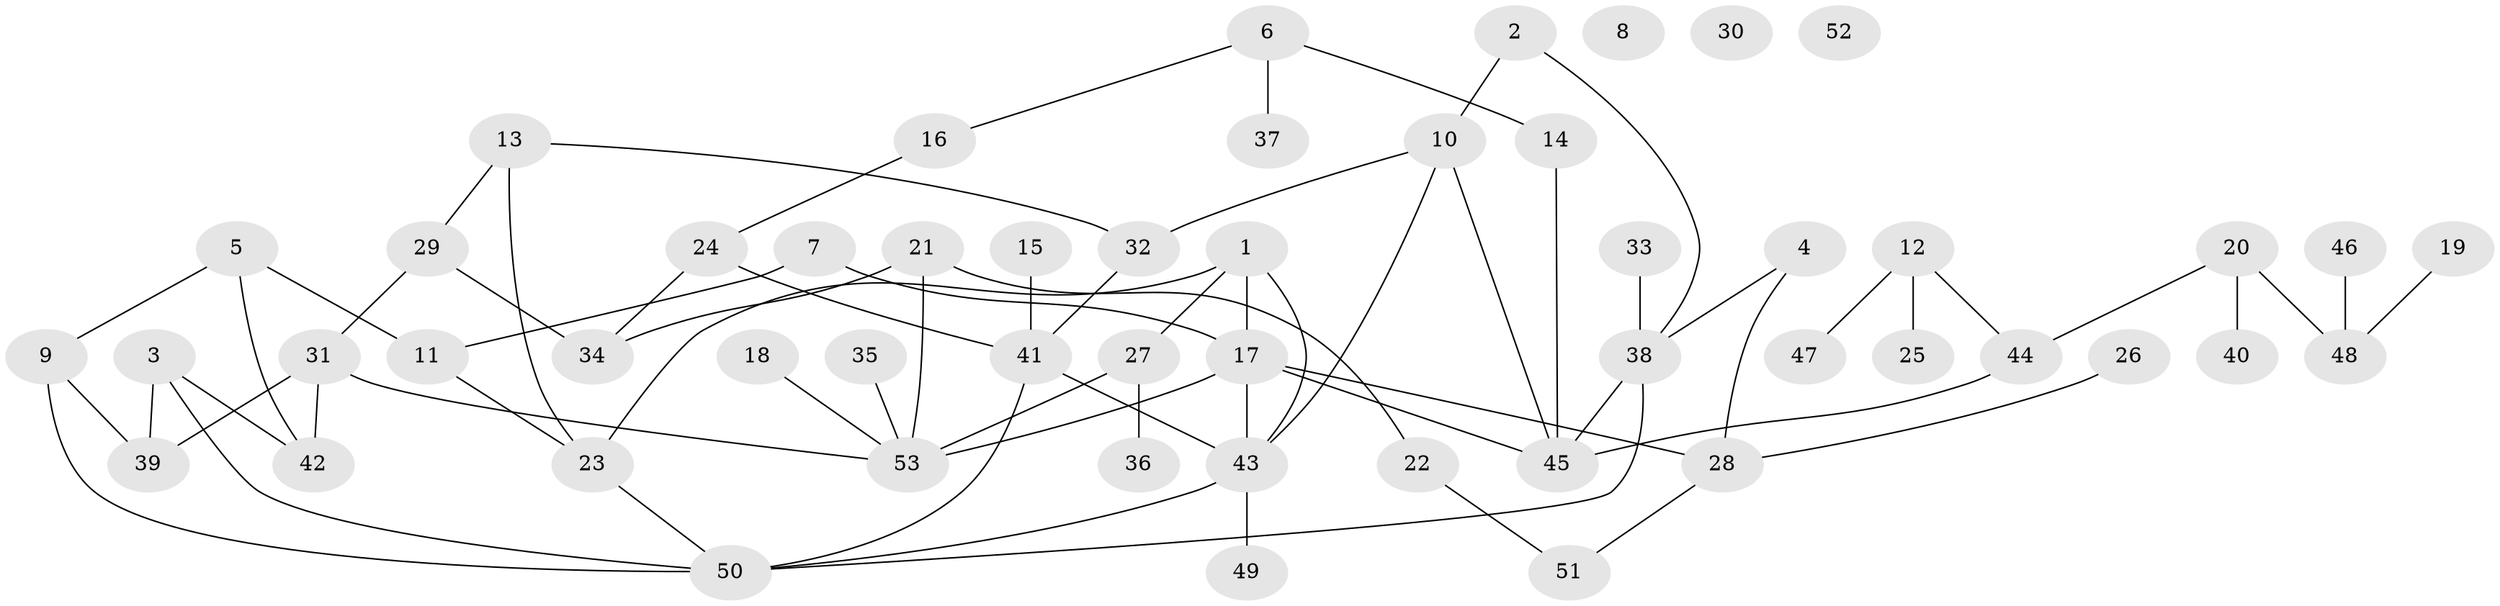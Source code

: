 // coarse degree distribution, {2: 0.19230769230769232, 0: 0.11538461538461539, 3: 0.11538461538461539, 1: 0.38461538461538464, 4: 0.07692307692307693, 7: 0.038461538461538464, 5: 0.038461538461538464, 9: 0.038461538461538464}
// Generated by graph-tools (version 1.1) at 2025/44/03/04/25 21:44:10]
// undirected, 53 vertices, 70 edges
graph export_dot {
graph [start="1"]
  node [color=gray90,style=filled];
  1;
  2;
  3;
  4;
  5;
  6;
  7;
  8;
  9;
  10;
  11;
  12;
  13;
  14;
  15;
  16;
  17;
  18;
  19;
  20;
  21;
  22;
  23;
  24;
  25;
  26;
  27;
  28;
  29;
  30;
  31;
  32;
  33;
  34;
  35;
  36;
  37;
  38;
  39;
  40;
  41;
  42;
  43;
  44;
  45;
  46;
  47;
  48;
  49;
  50;
  51;
  52;
  53;
  1 -- 17;
  1 -- 23;
  1 -- 27;
  1 -- 43;
  2 -- 10;
  2 -- 38;
  3 -- 39;
  3 -- 42;
  3 -- 50;
  4 -- 28;
  4 -- 38;
  5 -- 9;
  5 -- 11;
  5 -- 42;
  6 -- 14;
  6 -- 16;
  6 -- 37;
  7 -- 11;
  7 -- 17;
  9 -- 39;
  9 -- 50;
  10 -- 32;
  10 -- 43;
  10 -- 45;
  11 -- 23;
  12 -- 25;
  12 -- 44;
  12 -- 47;
  13 -- 23;
  13 -- 29;
  13 -- 32;
  14 -- 45;
  15 -- 41;
  16 -- 24;
  17 -- 28;
  17 -- 43;
  17 -- 45;
  17 -- 53;
  18 -- 53;
  19 -- 48;
  20 -- 40;
  20 -- 44;
  20 -- 48;
  21 -- 22;
  21 -- 34;
  21 -- 53;
  22 -- 51;
  23 -- 50;
  24 -- 34;
  24 -- 41;
  26 -- 28;
  27 -- 36;
  27 -- 53;
  28 -- 51;
  29 -- 31;
  29 -- 34;
  31 -- 39;
  31 -- 42;
  31 -- 53;
  32 -- 41;
  33 -- 38;
  35 -- 53;
  38 -- 45;
  38 -- 50;
  41 -- 43;
  41 -- 50;
  43 -- 49;
  43 -- 50;
  44 -- 45;
  46 -- 48;
}
